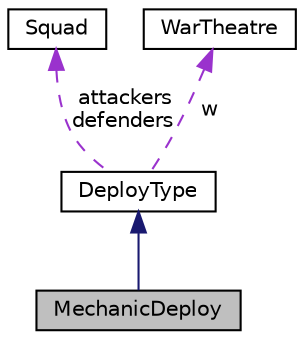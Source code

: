 digraph "MechanicDeploy"
{
 // LATEX_PDF_SIZE
  edge [fontname="Helvetica",fontsize="10",labelfontname="Helvetica",labelfontsize="10"];
  node [fontname="Helvetica",fontsize="10",shape=record];
  Node1 [label="MechanicDeploy",height=0.2,width=0.4,color="black", fillcolor="grey75", style="filled", fontcolor="black",tooltip=" "];
  Node2 -> Node1 [dir="back",color="midnightblue",fontsize="10",style="solid"];
  Node2 [label="DeployType",height=0.2,width=0.4,color="black", fillcolor="white", style="filled",URL="$classDeployType.html",tooltip="a DeployType class."];
  Node3 -> Node2 [dir="back",color="darkorchid3",fontsize="10",style="dashed",label=" attackers\ndefenders" ];
  Node3 [label="Squad",height=0.2,width=0.4,color="black", fillcolor="white", style="filled",URL="$classSquad.html",tooltip="a Squad class. a Product for Builder dp"];
  Node4 -> Node2 [dir="back",color="darkorchid3",fontsize="10",style="dashed",label=" w" ];
  Node4 [label="WarTheatre",height=0.2,width=0.4,color="black", fillcolor="white", style="filled",URL="$classWarTheatre.html",tooltip="a Wartheatre calss. this where the war takes place"];
}
